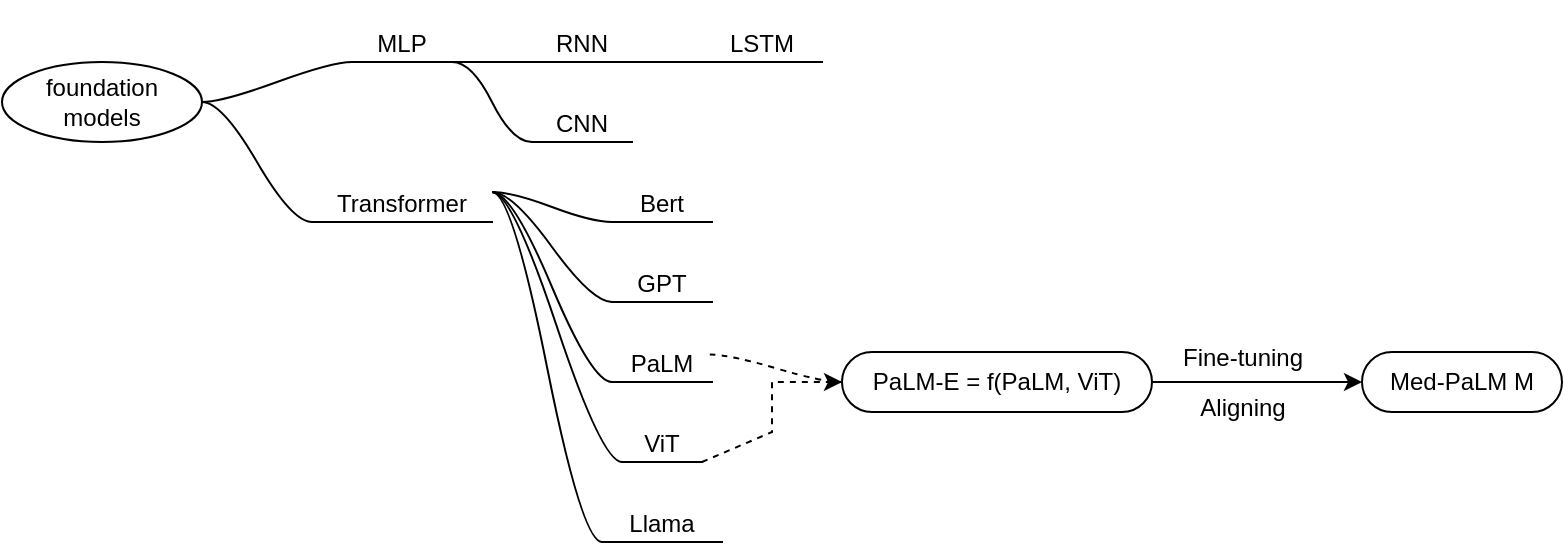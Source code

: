 <mxfile version="22.1.5" type="github">
  <diagram name="Page-1" id="s9afP4WzIhEFXqU7pGKp">
    <mxGraphModel dx="653" dy="367" grid="1" gridSize="10" guides="1" tooltips="1" connect="1" arrows="1" fold="1" page="1" pageScale="1" pageWidth="850" pageHeight="1100" math="0" shadow="0">
      <root>
        <mxCell id="0" />
        <mxCell id="1" parent="0" />
        <mxCell id="0cIg7sEiigggDidozp2d-1" value="" style="edgeStyle=entityRelationEdgeStyle;startArrow=none;endArrow=none;segment=10;curved=1;rounded=0;" parent="1" source="0cIg7sEiigggDidozp2d-3" target="0cIg7sEiigggDidozp2d-4" edge="1">
          <mxGeometry relative="1" as="geometry" />
        </mxCell>
        <UserObject label="foundation models" treeRoot="1" id="0cIg7sEiigggDidozp2d-3">
          <mxCell style="ellipse;whiteSpace=wrap;html=1;align=center;collapsible=0;container=1;recursiveResize=0;" parent="1" vertex="1">
            <mxGeometry x="60" y="140" width="100" height="40" as="geometry" />
          </mxCell>
        </UserObject>
        <mxCell id="0cIg7sEiigggDidozp2d-4" value="MLP&lt;br&gt;" style="whiteSpace=wrap;html=1;shape=partialRectangle;top=0;left=0;bottom=1;right=0;points=[[0,1],[1,1]];strokeColor=#000000;fillColor=none;align=center;verticalAlign=bottom;routingCenterY=0.5;snapToPoint=1;collapsible=0;container=1;recursiveResize=0;autosize=1;" parent="1" vertex="1">
          <mxGeometry x="235" y="110" width="50" height="30" as="geometry" />
        </mxCell>
        <mxCell id="0cIg7sEiigggDidozp2d-13" value="" style="edgeStyle=entityRelationEdgeStyle;startArrow=none;endArrow=none;segment=10;curved=1;rounded=0;" parent="1" source="0cIg7sEiigggDidozp2d-4" target="0cIg7sEiigggDidozp2d-14" edge="1">
          <mxGeometry relative="1" as="geometry">
            <mxPoint x="160" y="160" as="sourcePoint" />
          </mxGeometry>
        </mxCell>
        <mxCell id="0cIg7sEiigggDidozp2d-14" value="RNN" style="whiteSpace=wrap;html=1;shape=partialRectangle;top=0;left=0;bottom=1;right=0;points=[[0,1],[1,1]];strokeColor=#000000;fillColor=none;align=center;verticalAlign=bottom;routingCenterY=0.5;snapToPoint=1;collapsible=0;container=1;recursiveResize=0;autosize=1;" parent="1" vertex="1">
          <mxGeometry x="325" y="110" width="50" height="30" as="geometry" />
        </mxCell>
        <mxCell id="0cIg7sEiigggDidozp2d-15" value="" style="edgeStyle=entityRelationEdgeStyle;startArrow=none;endArrow=none;segment=10;curved=1;rounded=0;" parent="1" source="0cIg7sEiigggDidozp2d-14" target="0cIg7sEiigggDidozp2d-16" edge="1">
          <mxGeometry relative="1" as="geometry">
            <mxPoint x="285.209" y="140.07" as="sourcePoint" />
          </mxGeometry>
        </mxCell>
        <mxCell id="0cIg7sEiigggDidozp2d-16" value="LSTM" style="whiteSpace=wrap;html=1;shape=partialRectangle;top=0;left=0;bottom=1;right=0;points=[[0,1],[1,1]];strokeColor=#000000;fillColor=none;align=center;verticalAlign=bottom;routingCenterY=0.5;snapToPoint=1;collapsible=0;container=1;recursiveResize=0;autosize=1;" parent="1" vertex="1">
          <mxGeometry x="410" y="110" width="60" height="30" as="geometry" />
        </mxCell>
        <mxCell id="0cIg7sEiigggDidozp2d-19" value="" style="edgeStyle=entityRelationEdgeStyle;startArrow=none;endArrow=none;segment=10;curved=1;rounded=0;" parent="1" source="0cIg7sEiigggDidozp2d-4" target="0cIg7sEiigggDidozp2d-20" edge="1">
          <mxGeometry relative="1" as="geometry">
            <mxPoint x="160" y="160" as="sourcePoint" />
          </mxGeometry>
        </mxCell>
        <mxCell id="0cIg7sEiigggDidozp2d-20" value="CNN" style="whiteSpace=wrap;html=1;shape=partialRectangle;top=0;left=0;bottom=1;right=0;points=[[0,1],[1,1]];strokeColor=#000000;fillColor=none;align=center;verticalAlign=bottom;routingCenterY=0.5;snapToPoint=1;collapsible=0;container=1;recursiveResize=0;autosize=1;" parent="1" vertex="1">
          <mxGeometry x="325" y="150" width="50" height="30" as="geometry" />
        </mxCell>
        <mxCell id="0cIg7sEiigggDidozp2d-26" value="" style="edgeStyle=entityRelationEdgeStyle;startArrow=none;endArrow=none;segment=10;curved=1;rounded=0;exitX=1;exitY=0.5;exitDx=0;exitDy=0;" parent="1" source="0cIg7sEiigggDidozp2d-3" target="0cIg7sEiigggDidozp2d-27" edge="1">
          <mxGeometry relative="1" as="geometry">
            <mxPoint x="200" y="180" as="sourcePoint" />
          </mxGeometry>
        </mxCell>
        <mxCell id="0cIg7sEiigggDidozp2d-27" value="Transformer" style="whiteSpace=wrap;html=1;shape=partialRectangle;top=0;left=0;bottom=1;right=0;points=[[0,1],[1,1]];strokeColor=#000000;fillColor=none;align=center;verticalAlign=bottom;routingCenterY=0.5;snapToPoint=1;collapsible=0;container=1;recursiveResize=0;autosize=1;" parent="1" vertex="1">
          <mxGeometry x="215" y="190" width="90" height="30" as="geometry" />
        </mxCell>
        <mxCell id="0cIg7sEiigggDidozp2d-30" value="" style="edgeStyle=entityRelationEdgeStyle;startArrow=none;endArrow=none;segment=10;curved=1;rounded=0;exitX=1;exitY=0.5;exitDx=0;exitDy=0;" parent="1" source="0cIg7sEiigggDidozp2d-27" target="0cIg7sEiigggDidozp2d-31" edge="1">
          <mxGeometry relative="1" as="geometry">
            <mxPoint x="160" y="160" as="sourcePoint" />
          </mxGeometry>
        </mxCell>
        <mxCell id="0cIg7sEiigggDidozp2d-31" value="Bert" style="whiteSpace=wrap;html=1;shape=partialRectangle;top=0;left=0;bottom=1;right=0;points=[[0,1],[1,1]];strokeColor=#000000;fillColor=none;align=center;verticalAlign=bottom;routingCenterY=0.5;snapToPoint=1;collapsible=0;container=1;recursiveResize=0;autosize=1;" parent="1" vertex="1">
          <mxGeometry x="365" y="190" width="50" height="30" as="geometry" />
        </mxCell>
        <mxCell id="0cIg7sEiigggDidozp2d-32" value="" style="edgeStyle=entityRelationEdgeStyle;startArrow=none;endArrow=none;segment=10;curved=1;rounded=0;exitX=1;exitY=0.5;exitDx=0;exitDy=0;" parent="1" source="0cIg7sEiigggDidozp2d-27" target="0cIg7sEiigggDidozp2d-33" edge="1">
          <mxGeometry relative="1" as="geometry">
            <mxPoint x="160" y="160" as="sourcePoint" />
          </mxGeometry>
        </mxCell>
        <mxCell id="0cIg7sEiigggDidozp2d-33" value="GPT&lt;br&gt;" style="whiteSpace=wrap;html=1;shape=partialRectangle;top=0;left=0;bottom=1;right=0;points=[[0,1],[1,1]];strokeColor=#000000;fillColor=none;align=center;verticalAlign=bottom;routingCenterY=0.5;snapToPoint=1;collapsible=0;container=1;recursiveResize=0;autosize=1;" parent="1" vertex="1">
          <mxGeometry x="365" y="230" width="50" height="30" as="geometry" />
        </mxCell>
        <mxCell id="0cIg7sEiigggDidozp2d-34" value="" style="edgeStyle=entityRelationEdgeStyle;startArrow=none;endArrow=none;segment=10;curved=1;rounded=0;exitX=1;exitY=0.5;exitDx=0;exitDy=0;" parent="1" source="0cIg7sEiigggDidozp2d-27" target="0cIg7sEiigggDidozp2d-35" edge="1">
          <mxGeometry relative="1" as="geometry">
            <mxPoint x="160" y="160" as="sourcePoint" />
          </mxGeometry>
        </mxCell>
        <mxCell id="0cIg7sEiigggDidozp2d-35" value="PaLM" style="whiteSpace=wrap;html=1;shape=partialRectangle;top=0;left=0;bottom=1;right=0;points=[[0,1],[1,1]];strokeColor=#000000;fillColor=none;align=center;verticalAlign=bottom;routingCenterY=0.5;snapToPoint=1;collapsible=0;container=1;recursiveResize=0;autosize=1;" parent="1" vertex="1">
          <mxGeometry x="365" y="270" width="50" height="30" as="geometry" />
        </mxCell>
        <mxCell id="0cIg7sEiigggDidozp2d-36" value="" style="edgeStyle=entityRelationEdgeStyle;startArrow=none;endArrow=none;segment=10;curved=1;rounded=0;exitX=1;exitY=0.5;exitDx=0;exitDy=0;" parent="1" source="0cIg7sEiigggDidozp2d-27" target="0cIg7sEiigggDidozp2d-37" edge="1">
          <mxGeometry relative="1" as="geometry">
            <mxPoint x="160" y="160" as="sourcePoint" />
          </mxGeometry>
        </mxCell>
        <mxCell id="0cIg7sEiigggDidozp2d-49" style="edgeStyle=orthogonalEdgeStyle;rounded=0;orthogonalLoop=1;jettySize=auto;html=1;entryX=0;entryY=0.5;entryDx=0;entryDy=0;dashed=1;" parent="1" source="0cIg7sEiigggDidozp2d-37" target="0cIg7sEiigggDidozp2d-48" edge="1">
          <mxGeometry relative="1" as="geometry" />
        </mxCell>
        <mxCell id="0cIg7sEiigggDidozp2d-37" value="ViT" style="whiteSpace=wrap;html=1;shape=partialRectangle;top=0;left=0;bottom=1;right=0;points=[[0,1],[1,1]];strokeColor=#000000;fillColor=none;align=center;verticalAlign=bottom;routingCenterY=0.5;snapToPoint=1;collapsible=0;container=1;recursiveResize=0;autosize=1;" parent="1" vertex="1">
          <mxGeometry x="370" y="310" width="40" height="30" as="geometry" />
        </mxCell>
        <mxCell id="0cIg7sEiigggDidozp2d-45" value="" style="edgeStyle=entityRelationEdgeStyle;startArrow=none;endArrow=none;segment=10;curved=1;rounded=0;exitX=0.978;exitY=0.543;exitDx=0;exitDy=0;exitPerimeter=0;dashed=1;" parent="1" source="0cIg7sEiigggDidozp2d-35" target="0cIg7sEiigggDidozp2d-48" edge="1">
          <mxGeometry relative="1" as="geometry">
            <mxPoint x="325" y="60" as="sourcePoint" />
          </mxGeometry>
        </mxCell>
        <mxCell id="0cIg7sEiigggDidozp2d-51" value="" style="edgeStyle=orthogonalEdgeStyle;rounded=0;orthogonalLoop=1;jettySize=auto;html=1;" parent="1" source="0cIg7sEiigggDidozp2d-48" target="0cIg7sEiigggDidozp2d-50" edge="1">
          <mxGeometry relative="1" as="geometry" />
        </mxCell>
        <mxCell id="0cIg7sEiigggDidozp2d-48" value="PaLM-E = f(PaLM, ViT)" style="whiteSpace=wrap;html=1;rounded=1;arcSize=50;align=center;verticalAlign=middle;collapsible=0;container=1;recursiveResize=0;strokeWidth=1;autosize=1;spacing=4;" parent="1" vertex="1">
          <mxGeometry x="480" y="285" width="155" height="30" as="geometry" />
        </mxCell>
        <mxCell id="0cIg7sEiigggDidozp2d-50" value="Med-PaLM M" style="whiteSpace=wrap;html=1;rounded=1;arcSize=50;align=center;verticalAlign=middle;collapsible=0;container=1;recursiveResize=0;strokeWidth=1;autosize=1;spacing=4;" parent="1" vertex="1">
          <mxGeometry x="740" y="285" width="100" height="30" as="geometry" />
        </mxCell>
        <mxCell id="0cIg7sEiigggDidozp2d-52" value="Fine-tuning" style="text;html=1;align=center;verticalAlign=middle;resizable=0;points=[];autosize=1;strokeColor=none;fillColor=none;" parent="1" vertex="1">
          <mxGeometry x="640" y="272.5" width="80" height="30" as="geometry" />
        </mxCell>
        <mxCell id="0cIg7sEiigggDidozp2d-53" value="Aligning" style="text;html=1;align=center;verticalAlign=middle;resizable=0;points=[];autosize=1;strokeColor=none;fillColor=none;" parent="1" vertex="1">
          <mxGeometry x="645" y="297.5" width="70" height="30" as="geometry" />
        </mxCell>
        <mxCell id="Au3FKzwnggFsi2snikSs-1" value="" style="edgeStyle=entityRelationEdgeStyle;startArrow=none;endArrow=none;segment=10;curved=1;rounded=0;exitX=1;exitY=0.5;exitDx=0;exitDy=0;" edge="1" target="Au3FKzwnggFsi2snikSs-2" source="0cIg7sEiigggDidozp2d-27" parent="1">
          <mxGeometry relative="1" as="geometry">
            <mxPoint x="160" y="160" as="sourcePoint" />
          </mxGeometry>
        </mxCell>
        <mxCell id="Au3FKzwnggFsi2snikSs-2" value="Llama" style="whiteSpace=wrap;html=1;shape=partialRectangle;top=0;left=0;bottom=1;right=0;points=[[0,1],[1,1]];strokeColor=#000000;fillColor=none;align=center;verticalAlign=bottom;routingCenterY=0.5;snapToPoint=1;collapsible=0;container=1;recursiveResize=0;autosize=1;" vertex="1" parent="1">
          <mxGeometry x="360" y="350" width="60" height="30" as="geometry" />
        </mxCell>
      </root>
    </mxGraphModel>
  </diagram>
</mxfile>
